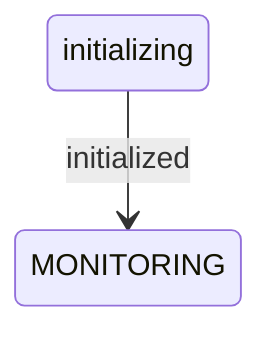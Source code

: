 stateDiagram-v2
    %% Detailed view of INITIALIZATION


    %% Internal transitions

    %% External composites
    state MONITORING
    state COMPLETION

    %% Transitions to other composites
    initializing --> MONITORING : initialized